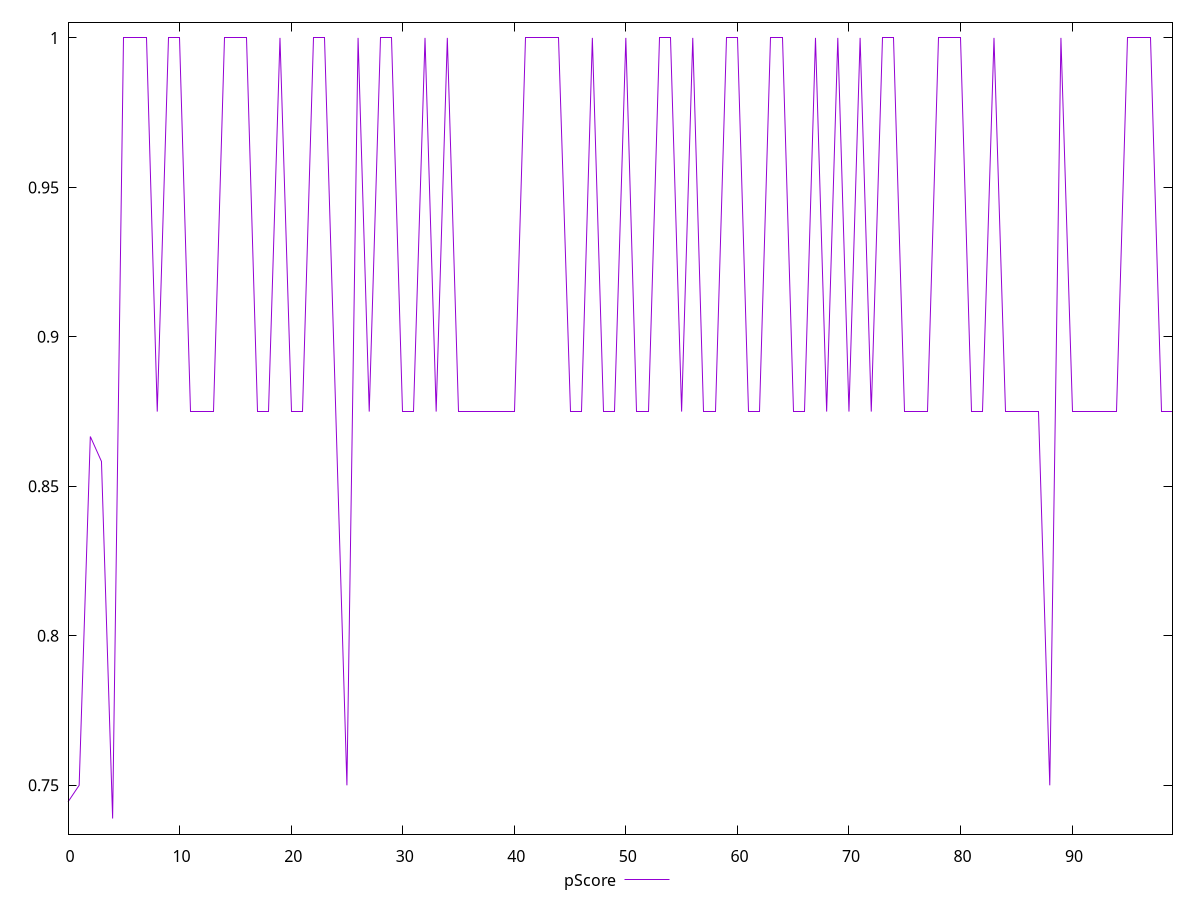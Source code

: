 reset

$pScore <<EOF
0 0.7444444444444445
1 0.75
2 0.8666666666666667
3 0.8583333333333334
4 0.7388888888888889
5 1
6 1
7 1
8 0.875
9 1
10 1
11 0.875
12 0.875
13 0.875
14 1
15 1
16 1
17 0.875
18 0.875
19 1
20 0.875
21 0.875
22 1
23 1
24 0.875
25 0.75
26 1
27 0.875
28 1
29 1
30 0.875
31 0.875
32 1
33 0.875
34 1
35 0.875
36 0.875
37 0.875
38 0.875
39 0.875
40 0.875
41 1
42 1
43 1
44 1
45 0.875
46 0.875
47 1
48 0.875
49 0.875
50 1
51 0.875
52 0.875
53 1
54 1
55 0.875
56 1
57 0.875
58 0.875
59 1
60 1
61 0.875
62 0.875
63 1
64 1
65 0.875
66 0.875
67 1
68 0.875
69 1
70 0.875
71 1
72 0.875
73 1
74 1
75 0.875
76 0.875
77 0.875
78 1
79 1
80 1
81 0.875
82 0.875
83 1
84 0.875
85 0.875
86 0.875
87 0.875
88 0.75
89 1
90 0.875
91 0.875
92 0.875
93 0.875
94 0.875
95 1
96 1
97 1
98 0.875
99 0.875
EOF

set key outside below
set xrange [0:99]
set yrange [0.7336666666666667:1.0052222222222222]
set trange [0.7336666666666667:1.0052222222222222]
set terminal svg size 640, 500 enhanced background rgb 'white'
set output "report_00017_2021-02-10T15-08-03.406Z/uses-http2/samples/pages+cached/pScore/values.svg"

plot $pScore title "pScore" with line

reset
